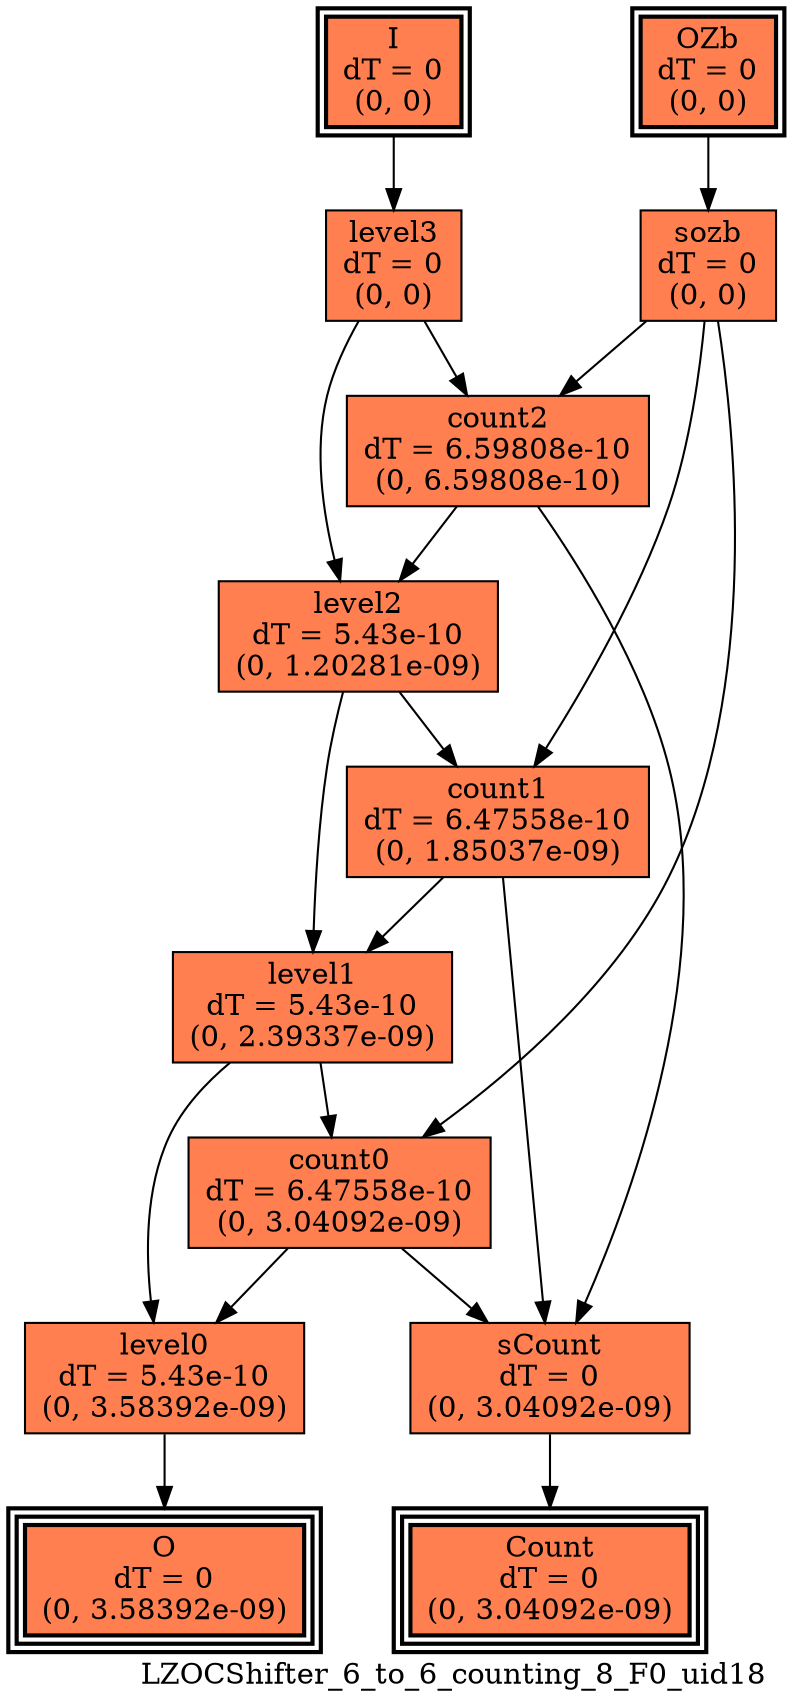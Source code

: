 digraph LZOCShifter_6_to_6_counting_8_F0_uid18
{
	//graph drawing options
	label=LZOCShifter_6_to_6_counting_8_F0_uid18;
	labelloc=bottom;
	labeljust=right;
	ratio=auto;
	nodesep=0.25;
	ranksep=0.5;

	//input/output signals of operator LZOCShifter_6_to_6_counting_8_F0_uid18
	I__LZOCShifter_6_to_6_counting_8_F0_uid18 [ label="I\ndT = 0\n(0, 0)", shape=box, color=black, style="bold, filled", fillcolor=coral, peripheries=2 ];
	OZb__LZOCShifter_6_to_6_counting_8_F0_uid18 [ label="OZb\ndT = 0\n(0, 0)", shape=box, color=black, style="bold, filled", fillcolor=coral, peripheries=2 ];
	Count__LZOCShifter_6_to_6_counting_8_F0_uid18 [ label="Count\ndT = 0\n(0, 3.04092e-09)", shape=box, color=black, style="bold, filled", fillcolor=coral, peripheries=3 ];
	O__LZOCShifter_6_to_6_counting_8_F0_uid18 [ label="O\ndT = 0\n(0, 3.58392e-09)", shape=box, color=black, style="bold, filled", fillcolor=coral, peripheries=3 ];
	{rank=same I__LZOCShifter_6_to_6_counting_8_F0_uid18, OZb__LZOCShifter_6_to_6_counting_8_F0_uid18};
	{rank=same Count__LZOCShifter_6_to_6_counting_8_F0_uid18, O__LZOCShifter_6_to_6_counting_8_F0_uid18};
	//internal signals of operator LZOCShifter_6_to_6_counting_8_F0_uid18
	level3__LZOCShifter_6_to_6_counting_8_F0_uid18 [ label="level3\ndT = 0\n(0, 0)", shape=box, color=black, style=filled, fillcolor=coral, peripheries=1 ];
	sozb__LZOCShifter_6_to_6_counting_8_F0_uid18 [ label="sozb\ndT = 0\n(0, 0)", shape=box, color=black, style=filled, fillcolor=coral, peripheries=1 ];
	count2__LZOCShifter_6_to_6_counting_8_F0_uid18 [ label="count2\ndT = 6.59808e-10\n(0, 6.59808e-10)", shape=box, color=black, style=filled, fillcolor=coral, peripheries=1 ];
	level2__LZOCShifter_6_to_6_counting_8_F0_uid18 [ label="level2\ndT = 5.43e-10\n(0, 1.20281e-09)", shape=box, color=black, style=filled, fillcolor=coral, peripheries=1 ];
	count1__LZOCShifter_6_to_6_counting_8_F0_uid18 [ label="count1\ndT = 6.47558e-10\n(0, 1.85037e-09)", shape=box, color=black, style=filled, fillcolor=coral, peripheries=1 ];
	level1__LZOCShifter_6_to_6_counting_8_F0_uid18 [ label="level1\ndT = 5.43e-10\n(0, 2.39337e-09)", shape=box, color=black, style=filled, fillcolor=coral, peripheries=1 ];
	count0__LZOCShifter_6_to_6_counting_8_F0_uid18 [ label="count0\ndT = 6.47558e-10\n(0, 3.04092e-09)", shape=box, color=black, style=filled, fillcolor=coral, peripheries=1 ];
	level0__LZOCShifter_6_to_6_counting_8_F0_uid18 [ label="level0\ndT = 5.43e-10\n(0, 3.58392e-09)", shape=box, color=black, style=filled, fillcolor=coral, peripheries=1 ];
	sCount__LZOCShifter_6_to_6_counting_8_F0_uid18 [ label="sCount\ndT = 0\n(0, 3.04092e-09)", shape=box, color=black, style=filled, fillcolor=coral, peripheries=1 ];

	//subcomponents of operator LZOCShifter_6_to_6_counting_8_F0_uid18

	//input and internal signal connections of operator LZOCShifter_6_to_6_counting_8_F0_uid18
	I__LZOCShifter_6_to_6_counting_8_F0_uid18 -> level3__LZOCShifter_6_to_6_counting_8_F0_uid18 [ arrowhead=normal, arrowsize=1.0, arrowtail=normal, color=black, dir=forward  ];
	OZb__LZOCShifter_6_to_6_counting_8_F0_uid18 -> sozb__LZOCShifter_6_to_6_counting_8_F0_uid18 [ arrowhead=normal, arrowsize=1.0, arrowtail=normal, color=black, dir=forward  ];
	level3__LZOCShifter_6_to_6_counting_8_F0_uid18 -> count2__LZOCShifter_6_to_6_counting_8_F0_uid18 [ arrowhead=normal, arrowsize=1.0, arrowtail=normal, color=black, dir=forward  ];
	level3__LZOCShifter_6_to_6_counting_8_F0_uid18 -> level2__LZOCShifter_6_to_6_counting_8_F0_uid18 [ arrowhead=normal, arrowsize=1.0, arrowtail=normal, color=black, dir=forward  ];
	sozb__LZOCShifter_6_to_6_counting_8_F0_uid18 -> count2__LZOCShifter_6_to_6_counting_8_F0_uid18 [ arrowhead=normal, arrowsize=1.0, arrowtail=normal, color=black, dir=forward  ];
	sozb__LZOCShifter_6_to_6_counting_8_F0_uid18 -> count1__LZOCShifter_6_to_6_counting_8_F0_uid18 [ arrowhead=normal, arrowsize=1.0, arrowtail=normal, color=black, dir=forward  ];
	sozb__LZOCShifter_6_to_6_counting_8_F0_uid18 -> count0__LZOCShifter_6_to_6_counting_8_F0_uid18 [ arrowhead=normal, arrowsize=1.0, arrowtail=normal, color=black, dir=forward  ];
	count2__LZOCShifter_6_to_6_counting_8_F0_uid18 -> level2__LZOCShifter_6_to_6_counting_8_F0_uid18 [ arrowhead=normal, arrowsize=1.0, arrowtail=normal, color=black, dir=forward  ];
	count2__LZOCShifter_6_to_6_counting_8_F0_uid18 -> sCount__LZOCShifter_6_to_6_counting_8_F0_uid18 [ arrowhead=normal, arrowsize=1.0, arrowtail=normal, color=black, dir=forward  ];
	level2__LZOCShifter_6_to_6_counting_8_F0_uid18 -> count1__LZOCShifter_6_to_6_counting_8_F0_uid18 [ arrowhead=normal, arrowsize=1.0, arrowtail=normal, color=black, dir=forward  ];
	level2__LZOCShifter_6_to_6_counting_8_F0_uid18 -> level1__LZOCShifter_6_to_6_counting_8_F0_uid18 [ arrowhead=normal, arrowsize=1.0, arrowtail=normal, color=black, dir=forward  ];
	count1__LZOCShifter_6_to_6_counting_8_F0_uid18 -> level1__LZOCShifter_6_to_6_counting_8_F0_uid18 [ arrowhead=normal, arrowsize=1.0, arrowtail=normal, color=black, dir=forward  ];
	count1__LZOCShifter_6_to_6_counting_8_F0_uid18 -> sCount__LZOCShifter_6_to_6_counting_8_F0_uid18 [ arrowhead=normal, arrowsize=1.0, arrowtail=normal, color=black, dir=forward  ];
	level1__LZOCShifter_6_to_6_counting_8_F0_uid18 -> count0__LZOCShifter_6_to_6_counting_8_F0_uid18 [ arrowhead=normal, arrowsize=1.0, arrowtail=normal, color=black, dir=forward  ];
	level1__LZOCShifter_6_to_6_counting_8_F0_uid18 -> level0__LZOCShifter_6_to_6_counting_8_F0_uid18 [ arrowhead=normal, arrowsize=1.0, arrowtail=normal, color=black, dir=forward  ];
	count0__LZOCShifter_6_to_6_counting_8_F0_uid18 -> level0__LZOCShifter_6_to_6_counting_8_F0_uid18 [ arrowhead=normal, arrowsize=1.0, arrowtail=normal, color=black, dir=forward  ];
	count0__LZOCShifter_6_to_6_counting_8_F0_uid18 -> sCount__LZOCShifter_6_to_6_counting_8_F0_uid18 [ arrowhead=normal, arrowsize=1.0, arrowtail=normal, color=black, dir=forward  ];
	level0__LZOCShifter_6_to_6_counting_8_F0_uid18 -> O__LZOCShifter_6_to_6_counting_8_F0_uid18 [ arrowhead=normal, arrowsize=1.0, arrowtail=normal, color=black, dir=forward  ];
	sCount__LZOCShifter_6_to_6_counting_8_F0_uid18 -> Count__LZOCShifter_6_to_6_counting_8_F0_uid18 [ arrowhead=normal, arrowsize=1.0, arrowtail=normal, color=black, dir=forward  ];
}

